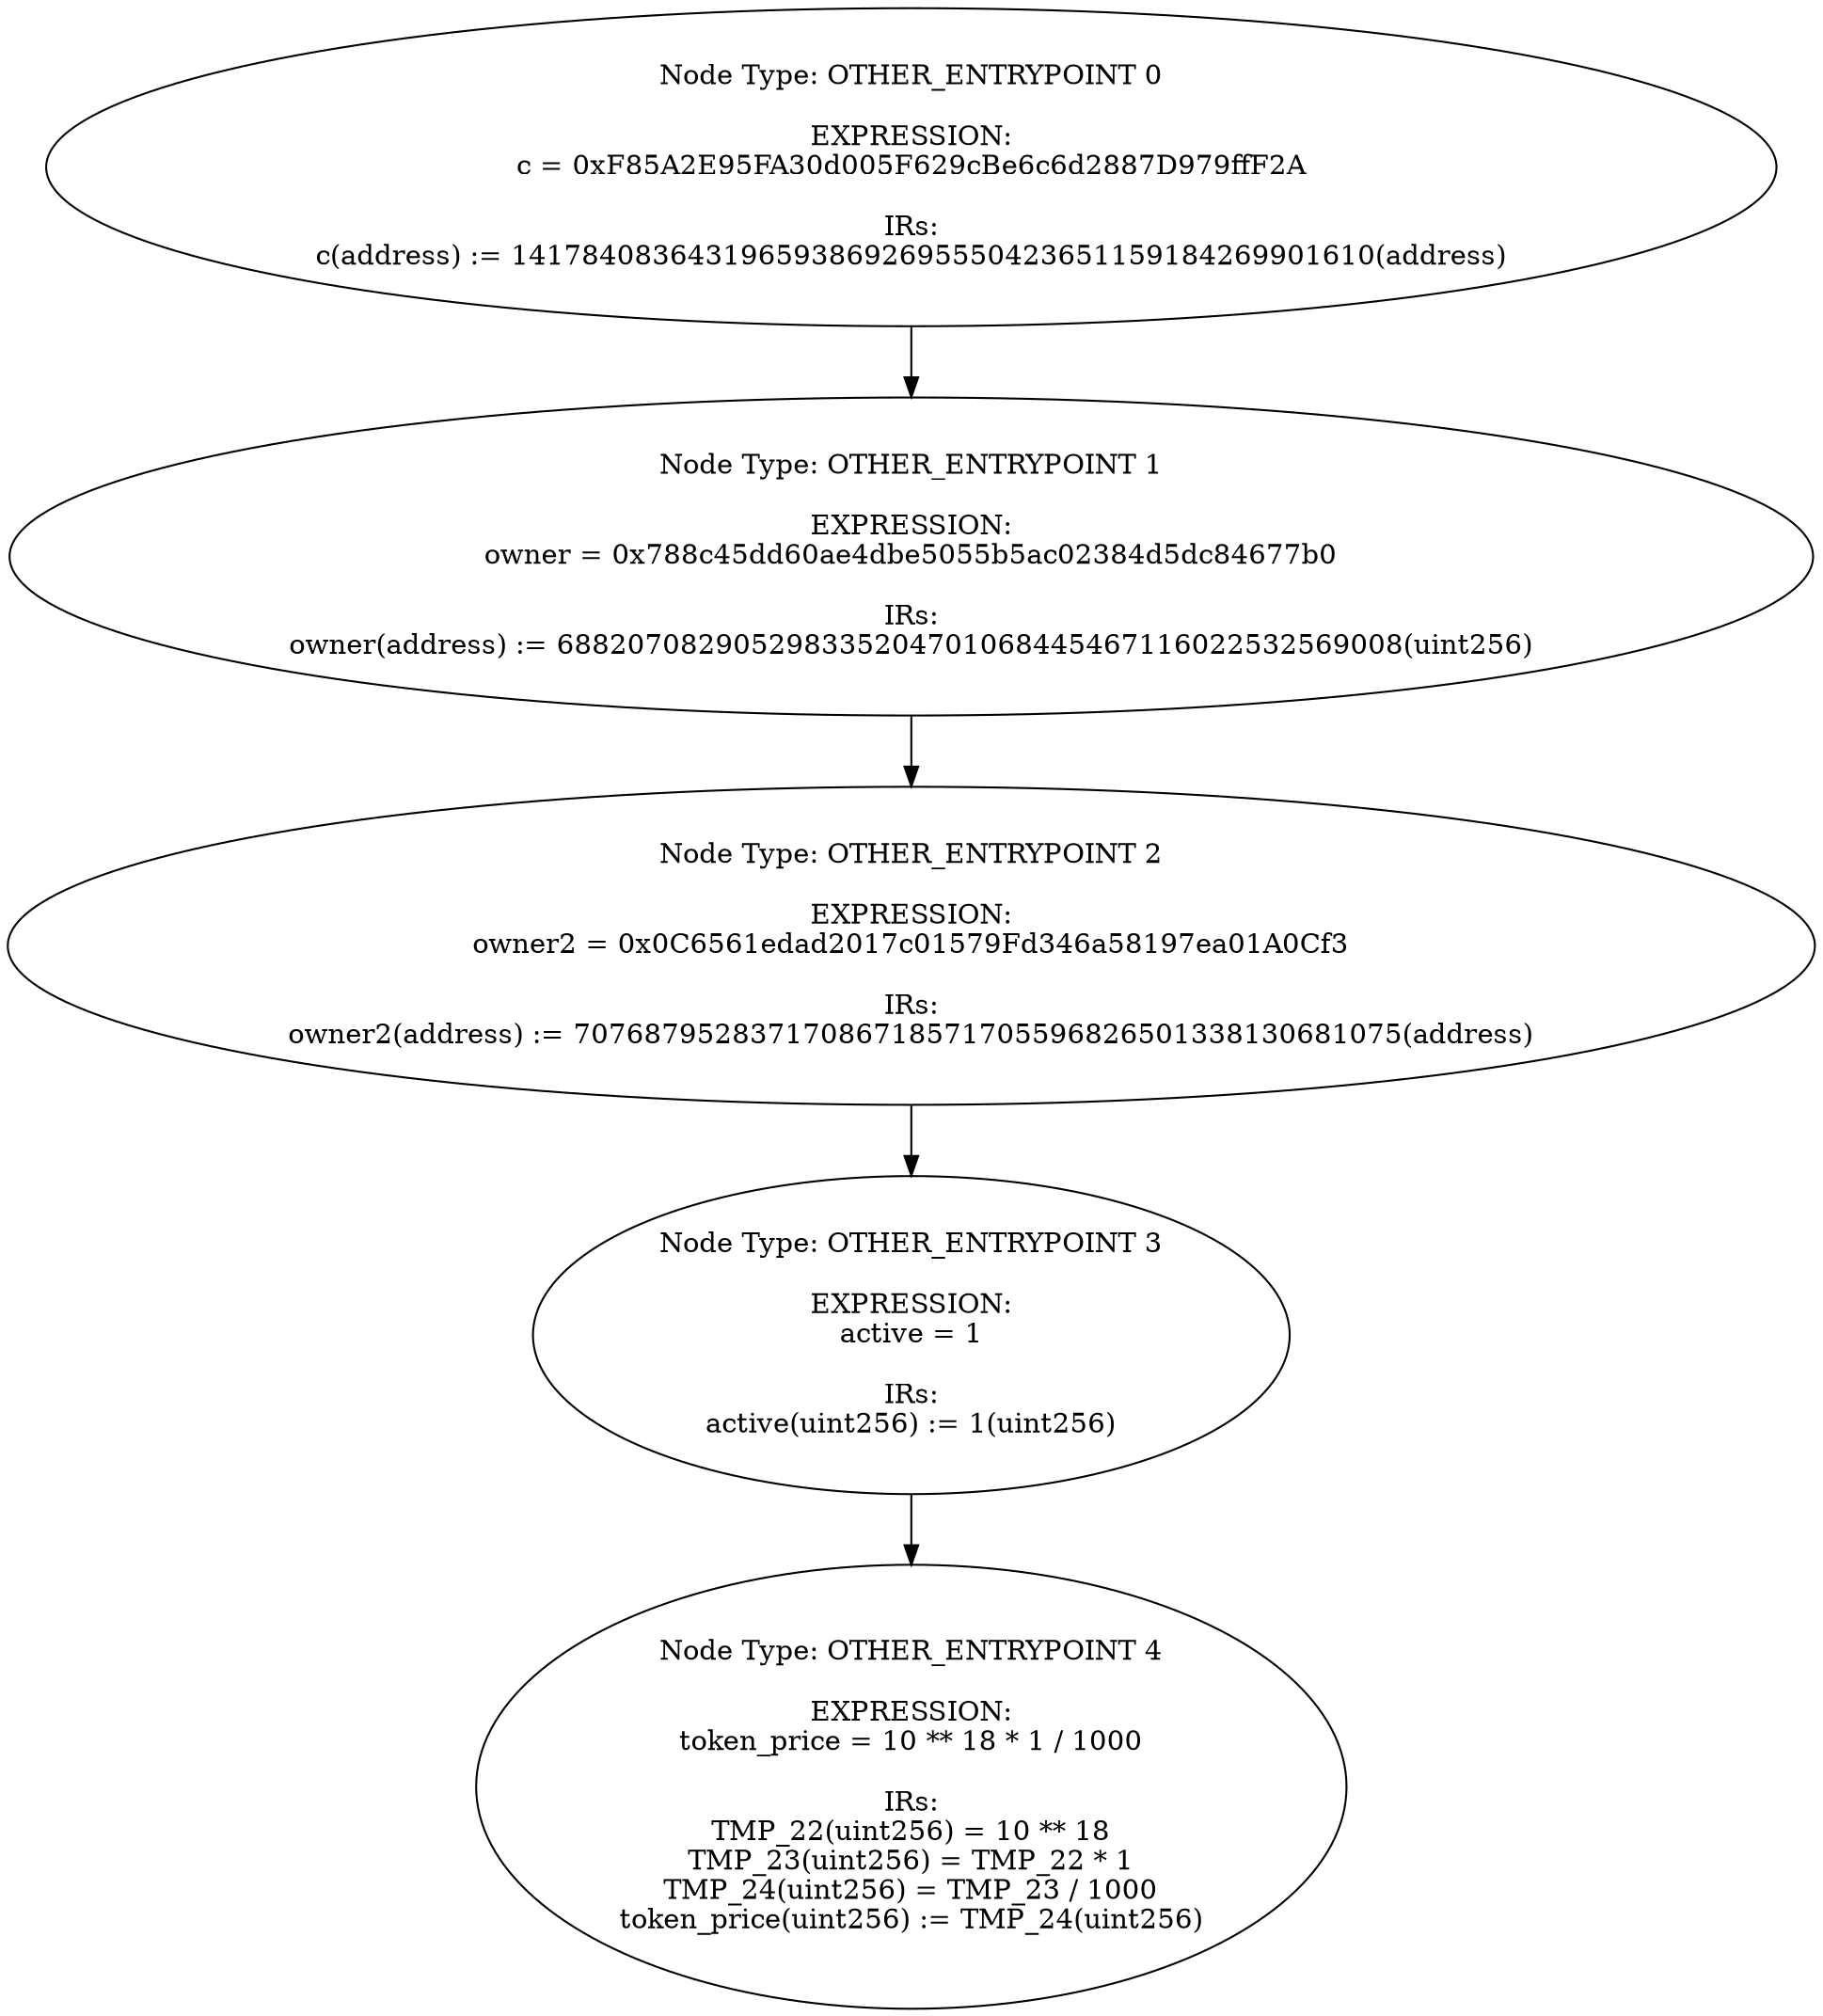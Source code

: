 digraph{
0[label="Node Type: OTHER_ENTRYPOINT 0

EXPRESSION:
c = 0xF85A2E95FA30d005F629cBe6c6d2887D979ffF2A

IRs:
c(address) := 1417840836431965938692695550423651159184269901610(address)"];
0->1;
1[label="Node Type: OTHER_ENTRYPOINT 1

EXPRESSION:
owner = 0x788c45dd60ae4dbe5055b5ac02384d5dc84677b0

IRs:
owner(address) := 688207082905298335204701068445467116022532569008(uint256)"];
1->2;
2[label="Node Type: OTHER_ENTRYPOINT 2

EXPRESSION:
owner2 = 0x0C6561edad2017c01579Fd346a58197ea01A0Cf3

IRs:
owner2(address) := 70768795283717086718571705596826501338130681075(address)"];
2->3;
3[label="Node Type: OTHER_ENTRYPOINT 3

EXPRESSION:
active = 1

IRs:
active(uint256) := 1(uint256)"];
3->4;
4[label="Node Type: OTHER_ENTRYPOINT 4

EXPRESSION:
token_price = 10 ** 18 * 1 / 1000

IRs:
TMP_22(uint256) = 10 ** 18
TMP_23(uint256) = TMP_22 * 1
TMP_24(uint256) = TMP_23 / 1000
token_price(uint256) := TMP_24(uint256)"];
}
